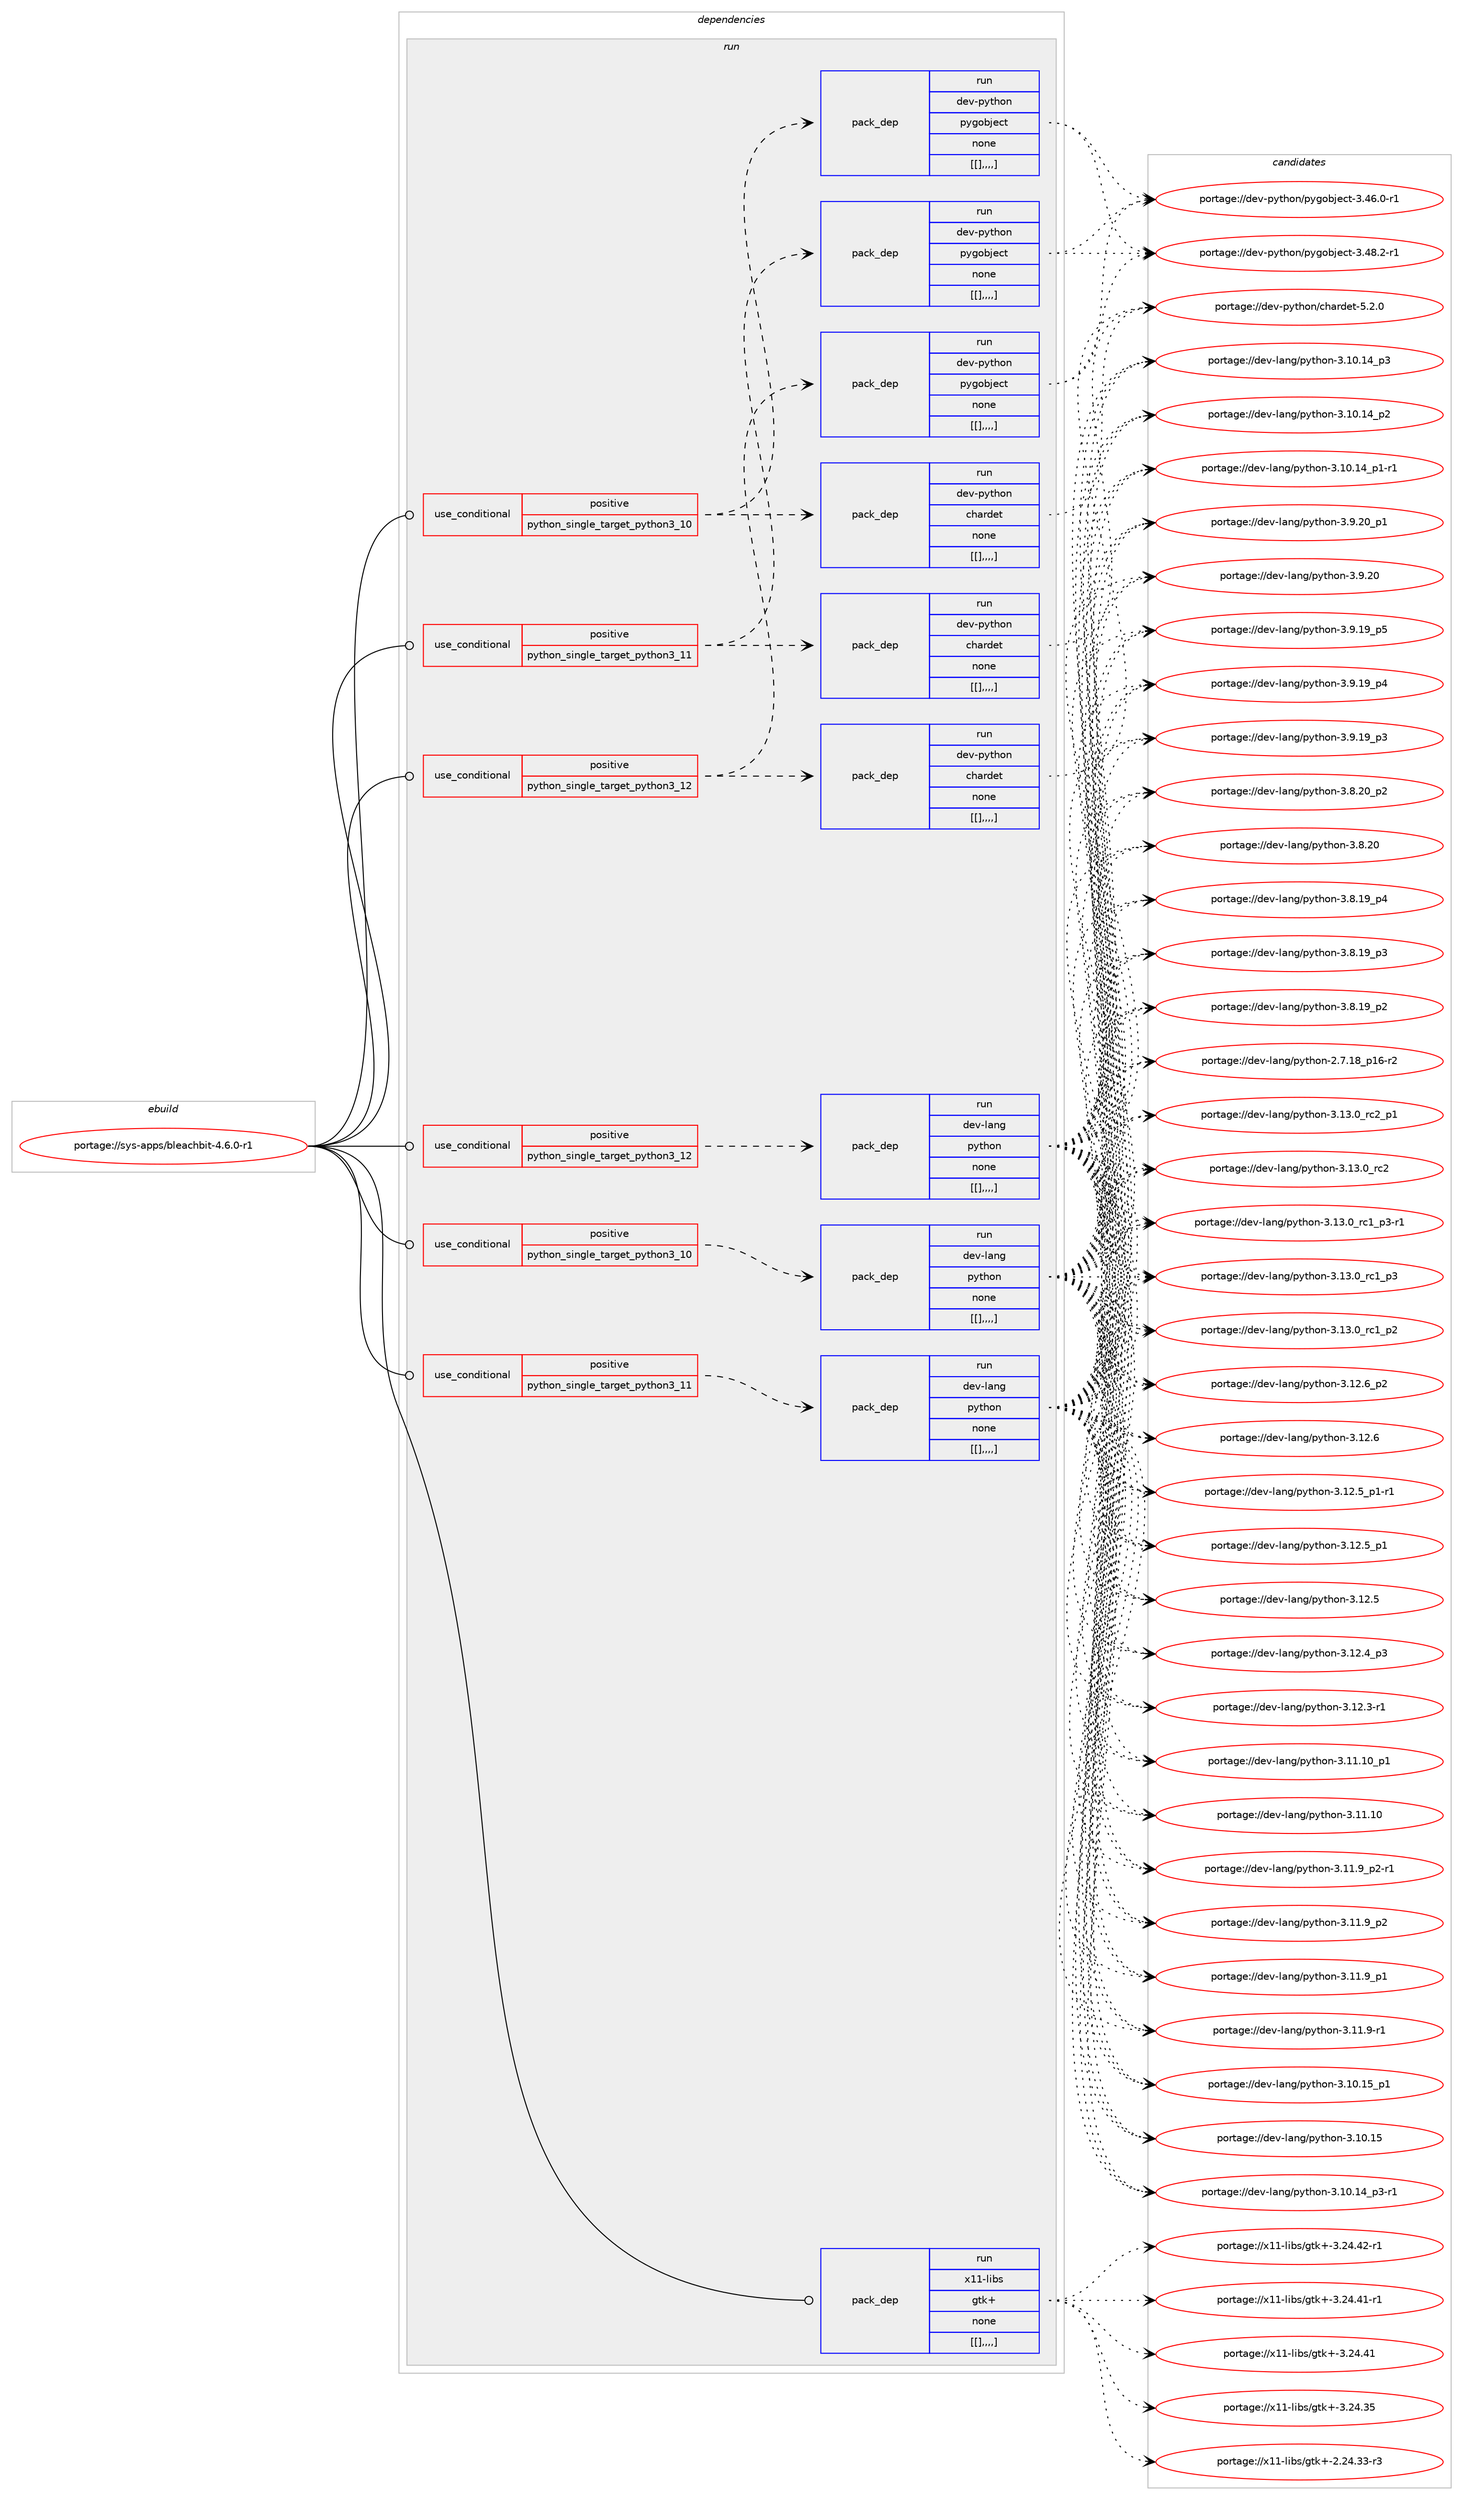digraph prolog {

# *************
# Graph options
# *************

newrank=true;
concentrate=true;
compound=true;
graph [rankdir=LR,fontname=Helvetica,fontsize=10,ranksep=1.5];#, ranksep=2.5, nodesep=0.2];
edge  [arrowhead=vee];
node  [fontname=Helvetica,fontsize=10];

# **********
# The ebuild
# **********

subgraph cluster_leftcol {
color=gray;
label=<<i>ebuild</i>>;
id [label="portage://sys-apps/bleachbit-4.6.0-r1", color=red, width=4, href="../sys-apps/bleachbit-4.6.0-r1.svg"];
}

# ****************
# The dependencies
# ****************

subgraph cluster_midcol {
color=gray;
label=<<i>dependencies</i>>;
subgraph cluster_compile {
fillcolor="#eeeeee";
style=filled;
label=<<i>compile</i>>;
}
subgraph cluster_compileandrun {
fillcolor="#eeeeee";
style=filled;
label=<<i>compile and run</i>>;
}
subgraph cluster_run {
fillcolor="#eeeeee";
style=filled;
label=<<i>run</i>>;
subgraph cond114027 {
dependency428081 [label=<<TABLE BORDER="0" CELLBORDER="1" CELLSPACING="0" CELLPADDING="4"><TR><TD ROWSPAN="3" CELLPADDING="10">use_conditional</TD></TR><TR><TD>positive</TD></TR><TR><TD>python_single_target_python3_10</TD></TR></TABLE>>, shape=none, color=red];
subgraph pack311122 {
dependency428082 [label=<<TABLE BORDER="0" CELLBORDER="1" CELLSPACING="0" CELLPADDING="4" WIDTH="220"><TR><TD ROWSPAN="6" CELLPADDING="30">pack_dep</TD></TR><TR><TD WIDTH="110">run</TD></TR><TR><TD>dev-lang</TD></TR><TR><TD>python</TD></TR><TR><TD>none</TD></TR><TR><TD>[[],,,,]</TD></TR></TABLE>>, shape=none, color=blue];
}
dependency428081:e -> dependency428082:w [weight=20,style="dashed",arrowhead="vee"];
}
id:e -> dependency428081:w [weight=20,style="solid",arrowhead="odot"];
subgraph cond114028 {
dependency428083 [label=<<TABLE BORDER="0" CELLBORDER="1" CELLSPACING="0" CELLPADDING="4"><TR><TD ROWSPAN="3" CELLPADDING="10">use_conditional</TD></TR><TR><TD>positive</TD></TR><TR><TD>python_single_target_python3_10</TD></TR></TABLE>>, shape=none, color=red];
subgraph pack311123 {
dependency428084 [label=<<TABLE BORDER="0" CELLBORDER="1" CELLSPACING="0" CELLPADDING="4" WIDTH="220"><TR><TD ROWSPAN="6" CELLPADDING="30">pack_dep</TD></TR><TR><TD WIDTH="110">run</TD></TR><TR><TD>dev-python</TD></TR><TR><TD>chardet</TD></TR><TR><TD>none</TD></TR><TR><TD>[[],,,,]</TD></TR></TABLE>>, shape=none, color=blue];
}
dependency428083:e -> dependency428084:w [weight=20,style="dashed",arrowhead="vee"];
subgraph pack311124 {
dependency428085 [label=<<TABLE BORDER="0" CELLBORDER="1" CELLSPACING="0" CELLPADDING="4" WIDTH="220"><TR><TD ROWSPAN="6" CELLPADDING="30">pack_dep</TD></TR><TR><TD WIDTH="110">run</TD></TR><TR><TD>dev-python</TD></TR><TR><TD>pygobject</TD></TR><TR><TD>none</TD></TR><TR><TD>[[],,,,]</TD></TR></TABLE>>, shape=none, color=blue];
}
dependency428083:e -> dependency428085:w [weight=20,style="dashed",arrowhead="vee"];
}
id:e -> dependency428083:w [weight=20,style="solid",arrowhead="odot"];
subgraph cond114029 {
dependency428086 [label=<<TABLE BORDER="0" CELLBORDER="1" CELLSPACING="0" CELLPADDING="4"><TR><TD ROWSPAN="3" CELLPADDING="10">use_conditional</TD></TR><TR><TD>positive</TD></TR><TR><TD>python_single_target_python3_11</TD></TR></TABLE>>, shape=none, color=red];
subgraph pack311125 {
dependency428087 [label=<<TABLE BORDER="0" CELLBORDER="1" CELLSPACING="0" CELLPADDING="4" WIDTH="220"><TR><TD ROWSPAN="6" CELLPADDING="30">pack_dep</TD></TR><TR><TD WIDTH="110">run</TD></TR><TR><TD>dev-lang</TD></TR><TR><TD>python</TD></TR><TR><TD>none</TD></TR><TR><TD>[[],,,,]</TD></TR></TABLE>>, shape=none, color=blue];
}
dependency428086:e -> dependency428087:w [weight=20,style="dashed",arrowhead="vee"];
}
id:e -> dependency428086:w [weight=20,style="solid",arrowhead="odot"];
subgraph cond114030 {
dependency428088 [label=<<TABLE BORDER="0" CELLBORDER="1" CELLSPACING="0" CELLPADDING="4"><TR><TD ROWSPAN="3" CELLPADDING="10">use_conditional</TD></TR><TR><TD>positive</TD></TR><TR><TD>python_single_target_python3_11</TD></TR></TABLE>>, shape=none, color=red];
subgraph pack311126 {
dependency428089 [label=<<TABLE BORDER="0" CELLBORDER="1" CELLSPACING="0" CELLPADDING="4" WIDTH="220"><TR><TD ROWSPAN="6" CELLPADDING="30">pack_dep</TD></TR><TR><TD WIDTH="110">run</TD></TR><TR><TD>dev-python</TD></TR><TR><TD>chardet</TD></TR><TR><TD>none</TD></TR><TR><TD>[[],,,,]</TD></TR></TABLE>>, shape=none, color=blue];
}
dependency428088:e -> dependency428089:w [weight=20,style="dashed",arrowhead="vee"];
subgraph pack311127 {
dependency428090 [label=<<TABLE BORDER="0" CELLBORDER="1" CELLSPACING="0" CELLPADDING="4" WIDTH="220"><TR><TD ROWSPAN="6" CELLPADDING="30">pack_dep</TD></TR><TR><TD WIDTH="110">run</TD></TR><TR><TD>dev-python</TD></TR><TR><TD>pygobject</TD></TR><TR><TD>none</TD></TR><TR><TD>[[],,,,]</TD></TR></TABLE>>, shape=none, color=blue];
}
dependency428088:e -> dependency428090:w [weight=20,style="dashed",arrowhead="vee"];
}
id:e -> dependency428088:w [weight=20,style="solid",arrowhead="odot"];
subgraph cond114031 {
dependency428091 [label=<<TABLE BORDER="0" CELLBORDER="1" CELLSPACING="0" CELLPADDING="4"><TR><TD ROWSPAN="3" CELLPADDING="10">use_conditional</TD></TR><TR><TD>positive</TD></TR><TR><TD>python_single_target_python3_12</TD></TR></TABLE>>, shape=none, color=red];
subgraph pack311128 {
dependency428092 [label=<<TABLE BORDER="0" CELLBORDER="1" CELLSPACING="0" CELLPADDING="4" WIDTH="220"><TR><TD ROWSPAN="6" CELLPADDING="30">pack_dep</TD></TR><TR><TD WIDTH="110">run</TD></TR><TR><TD>dev-lang</TD></TR><TR><TD>python</TD></TR><TR><TD>none</TD></TR><TR><TD>[[],,,,]</TD></TR></TABLE>>, shape=none, color=blue];
}
dependency428091:e -> dependency428092:w [weight=20,style="dashed",arrowhead="vee"];
}
id:e -> dependency428091:w [weight=20,style="solid",arrowhead="odot"];
subgraph cond114032 {
dependency428093 [label=<<TABLE BORDER="0" CELLBORDER="1" CELLSPACING="0" CELLPADDING="4"><TR><TD ROWSPAN="3" CELLPADDING="10">use_conditional</TD></TR><TR><TD>positive</TD></TR><TR><TD>python_single_target_python3_12</TD></TR></TABLE>>, shape=none, color=red];
subgraph pack311129 {
dependency428094 [label=<<TABLE BORDER="0" CELLBORDER="1" CELLSPACING="0" CELLPADDING="4" WIDTH="220"><TR><TD ROWSPAN="6" CELLPADDING="30">pack_dep</TD></TR><TR><TD WIDTH="110">run</TD></TR><TR><TD>dev-python</TD></TR><TR><TD>chardet</TD></TR><TR><TD>none</TD></TR><TR><TD>[[],,,,]</TD></TR></TABLE>>, shape=none, color=blue];
}
dependency428093:e -> dependency428094:w [weight=20,style="dashed",arrowhead="vee"];
subgraph pack311130 {
dependency428095 [label=<<TABLE BORDER="0" CELLBORDER="1" CELLSPACING="0" CELLPADDING="4" WIDTH="220"><TR><TD ROWSPAN="6" CELLPADDING="30">pack_dep</TD></TR><TR><TD WIDTH="110">run</TD></TR><TR><TD>dev-python</TD></TR><TR><TD>pygobject</TD></TR><TR><TD>none</TD></TR><TR><TD>[[],,,,]</TD></TR></TABLE>>, shape=none, color=blue];
}
dependency428093:e -> dependency428095:w [weight=20,style="dashed",arrowhead="vee"];
}
id:e -> dependency428093:w [weight=20,style="solid",arrowhead="odot"];
subgraph pack311131 {
dependency428096 [label=<<TABLE BORDER="0" CELLBORDER="1" CELLSPACING="0" CELLPADDING="4" WIDTH="220"><TR><TD ROWSPAN="6" CELLPADDING="30">pack_dep</TD></TR><TR><TD WIDTH="110">run</TD></TR><TR><TD>x11-libs</TD></TR><TR><TD>gtk+</TD></TR><TR><TD>none</TD></TR><TR><TD>[[],,,,]</TD></TR></TABLE>>, shape=none, color=blue];
}
id:e -> dependency428096:w [weight=20,style="solid",arrowhead="odot"];
}
}

# **************
# The candidates
# **************

subgraph cluster_choices {
rank=same;
color=gray;
label=<<i>candidates</i>>;

subgraph choice311122 {
color=black;
nodesep=1;
choice100101118451089711010347112121116104111110455146495146489511499509511249 [label="portage://dev-lang/python-3.13.0_rc2_p1", color=red, width=4,href="../dev-lang/python-3.13.0_rc2_p1.svg"];
choice10010111845108971101034711212111610411111045514649514648951149950 [label="portage://dev-lang/python-3.13.0_rc2", color=red, width=4,href="../dev-lang/python-3.13.0_rc2.svg"];
choice1001011184510897110103471121211161041111104551464951464895114994995112514511449 [label="portage://dev-lang/python-3.13.0_rc1_p3-r1", color=red, width=4,href="../dev-lang/python-3.13.0_rc1_p3-r1.svg"];
choice100101118451089711010347112121116104111110455146495146489511499499511251 [label="portage://dev-lang/python-3.13.0_rc1_p3", color=red, width=4,href="../dev-lang/python-3.13.0_rc1_p3.svg"];
choice100101118451089711010347112121116104111110455146495146489511499499511250 [label="portage://dev-lang/python-3.13.0_rc1_p2", color=red, width=4,href="../dev-lang/python-3.13.0_rc1_p2.svg"];
choice100101118451089711010347112121116104111110455146495046549511250 [label="portage://dev-lang/python-3.12.6_p2", color=red, width=4,href="../dev-lang/python-3.12.6_p2.svg"];
choice10010111845108971101034711212111610411111045514649504654 [label="portage://dev-lang/python-3.12.6", color=red, width=4,href="../dev-lang/python-3.12.6.svg"];
choice1001011184510897110103471121211161041111104551464950465395112494511449 [label="portage://dev-lang/python-3.12.5_p1-r1", color=red, width=4,href="../dev-lang/python-3.12.5_p1-r1.svg"];
choice100101118451089711010347112121116104111110455146495046539511249 [label="portage://dev-lang/python-3.12.5_p1", color=red, width=4,href="../dev-lang/python-3.12.5_p1.svg"];
choice10010111845108971101034711212111610411111045514649504653 [label="portage://dev-lang/python-3.12.5", color=red, width=4,href="../dev-lang/python-3.12.5.svg"];
choice100101118451089711010347112121116104111110455146495046529511251 [label="portage://dev-lang/python-3.12.4_p3", color=red, width=4,href="../dev-lang/python-3.12.4_p3.svg"];
choice100101118451089711010347112121116104111110455146495046514511449 [label="portage://dev-lang/python-3.12.3-r1", color=red, width=4,href="../dev-lang/python-3.12.3-r1.svg"];
choice10010111845108971101034711212111610411111045514649494649489511249 [label="portage://dev-lang/python-3.11.10_p1", color=red, width=4,href="../dev-lang/python-3.11.10_p1.svg"];
choice1001011184510897110103471121211161041111104551464949464948 [label="portage://dev-lang/python-3.11.10", color=red, width=4,href="../dev-lang/python-3.11.10.svg"];
choice1001011184510897110103471121211161041111104551464949465795112504511449 [label="portage://dev-lang/python-3.11.9_p2-r1", color=red, width=4,href="../dev-lang/python-3.11.9_p2-r1.svg"];
choice100101118451089711010347112121116104111110455146494946579511250 [label="portage://dev-lang/python-3.11.9_p2", color=red, width=4,href="../dev-lang/python-3.11.9_p2.svg"];
choice100101118451089711010347112121116104111110455146494946579511249 [label="portage://dev-lang/python-3.11.9_p1", color=red, width=4,href="../dev-lang/python-3.11.9_p1.svg"];
choice100101118451089711010347112121116104111110455146494946574511449 [label="portage://dev-lang/python-3.11.9-r1", color=red, width=4,href="../dev-lang/python-3.11.9-r1.svg"];
choice10010111845108971101034711212111610411111045514649484649539511249 [label="portage://dev-lang/python-3.10.15_p1", color=red, width=4,href="../dev-lang/python-3.10.15_p1.svg"];
choice1001011184510897110103471121211161041111104551464948464953 [label="portage://dev-lang/python-3.10.15", color=red, width=4,href="../dev-lang/python-3.10.15.svg"];
choice100101118451089711010347112121116104111110455146494846495295112514511449 [label="portage://dev-lang/python-3.10.14_p3-r1", color=red, width=4,href="../dev-lang/python-3.10.14_p3-r1.svg"];
choice10010111845108971101034711212111610411111045514649484649529511251 [label="portage://dev-lang/python-3.10.14_p3", color=red, width=4,href="../dev-lang/python-3.10.14_p3.svg"];
choice10010111845108971101034711212111610411111045514649484649529511250 [label="portage://dev-lang/python-3.10.14_p2", color=red, width=4,href="../dev-lang/python-3.10.14_p2.svg"];
choice100101118451089711010347112121116104111110455146494846495295112494511449 [label="portage://dev-lang/python-3.10.14_p1-r1", color=red, width=4,href="../dev-lang/python-3.10.14_p1-r1.svg"];
choice100101118451089711010347112121116104111110455146574650489511249 [label="portage://dev-lang/python-3.9.20_p1", color=red, width=4,href="../dev-lang/python-3.9.20_p1.svg"];
choice10010111845108971101034711212111610411111045514657465048 [label="portage://dev-lang/python-3.9.20", color=red, width=4,href="../dev-lang/python-3.9.20.svg"];
choice100101118451089711010347112121116104111110455146574649579511253 [label="portage://dev-lang/python-3.9.19_p5", color=red, width=4,href="../dev-lang/python-3.9.19_p5.svg"];
choice100101118451089711010347112121116104111110455146574649579511252 [label="portage://dev-lang/python-3.9.19_p4", color=red, width=4,href="../dev-lang/python-3.9.19_p4.svg"];
choice100101118451089711010347112121116104111110455146574649579511251 [label="portage://dev-lang/python-3.9.19_p3", color=red, width=4,href="../dev-lang/python-3.9.19_p3.svg"];
choice100101118451089711010347112121116104111110455146564650489511250 [label="portage://dev-lang/python-3.8.20_p2", color=red, width=4,href="../dev-lang/python-3.8.20_p2.svg"];
choice10010111845108971101034711212111610411111045514656465048 [label="portage://dev-lang/python-3.8.20", color=red, width=4,href="../dev-lang/python-3.8.20.svg"];
choice100101118451089711010347112121116104111110455146564649579511252 [label="portage://dev-lang/python-3.8.19_p4", color=red, width=4,href="../dev-lang/python-3.8.19_p4.svg"];
choice100101118451089711010347112121116104111110455146564649579511251 [label="portage://dev-lang/python-3.8.19_p3", color=red, width=4,href="../dev-lang/python-3.8.19_p3.svg"];
choice100101118451089711010347112121116104111110455146564649579511250 [label="portage://dev-lang/python-3.8.19_p2", color=red, width=4,href="../dev-lang/python-3.8.19_p2.svg"];
choice100101118451089711010347112121116104111110455046554649569511249544511450 [label="portage://dev-lang/python-2.7.18_p16-r2", color=red, width=4,href="../dev-lang/python-2.7.18_p16-r2.svg"];
dependency428082:e -> choice100101118451089711010347112121116104111110455146495146489511499509511249:w [style=dotted,weight="100"];
dependency428082:e -> choice10010111845108971101034711212111610411111045514649514648951149950:w [style=dotted,weight="100"];
dependency428082:e -> choice1001011184510897110103471121211161041111104551464951464895114994995112514511449:w [style=dotted,weight="100"];
dependency428082:e -> choice100101118451089711010347112121116104111110455146495146489511499499511251:w [style=dotted,weight="100"];
dependency428082:e -> choice100101118451089711010347112121116104111110455146495146489511499499511250:w [style=dotted,weight="100"];
dependency428082:e -> choice100101118451089711010347112121116104111110455146495046549511250:w [style=dotted,weight="100"];
dependency428082:e -> choice10010111845108971101034711212111610411111045514649504654:w [style=dotted,weight="100"];
dependency428082:e -> choice1001011184510897110103471121211161041111104551464950465395112494511449:w [style=dotted,weight="100"];
dependency428082:e -> choice100101118451089711010347112121116104111110455146495046539511249:w [style=dotted,weight="100"];
dependency428082:e -> choice10010111845108971101034711212111610411111045514649504653:w [style=dotted,weight="100"];
dependency428082:e -> choice100101118451089711010347112121116104111110455146495046529511251:w [style=dotted,weight="100"];
dependency428082:e -> choice100101118451089711010347112121116104111110455146495046514511449:w [style=dotted,weight="100"];
dependency428082:e -> choice10010111845108971101034711212111610411111045514649494649489511249:w [style=dotted,weight="100"];
dependency428082:e -> choice1001011184510897110103471121211161041111104551464949464948:w [style=dotted,weight="100"];
dependency428082:e -> choice1001011184510897110103471121211161041111104551464949465795112504511449:w [style=dotted,weight="100"];
dependency428082:e -> choice100101118451089711010347112121116104111110455146494946579511250:w [style=dotted,weight="100"];
dependency428082:e -> choice100101118451089711010347112121116104111110455146494946579511249:w [style=dotted,weight="100"];
dependency428082:e -> choice100101118451089711010347112121116104111110455146494946574511449:w [style=dotted,weight="100"];
dependency428082:e -> choice10010111845108971101034711212111610411111045514649484649539511249:w [style=dotted,weight="100"];
dependency428082:e -> choice1001011184510897110103471121211161041111104551464948464953:w [style=dotted,weight="100"];
dependency428082:e -> choice100101118451089711010347112121116104111110455146494846495295112514511449:w [style=dotted,weight="100"];
dependency428082:e -> choice10010111845108971101034711212111610411111045514649484649529511251:w [style=dotted,weight="100"];
dependency428082:e -> choice10010111845108971101034711212111610411111045514649484649529511250:w [style=dotted,weight="100"];
dependency428082:e -> choice100101118451089711010347112121116104111110455146494846495295112494511449:w [style=dotted,weight="100"];
dependency428082:e -> choice100101118451089711010347112121116104111110455146574650489511249:w [style=dotted,weight="100"];
dependency428082:e -> choice10010111845108971101034711212111610411111045514657465048:w [style=dotted,weight="100"];
dependency428082:e -> choice100101118451089711010347112121116104111110455146574649579511253:w [style=dotted,weight="100"];
dependency428082:e -> choice100101118451089711010347112121116104111110455146574649579511252:w [style=dotted,weight="100"];
dependency428082:e -> choice100101118451089711010347112121116104111110455146574649579511251:w [style=dotted,weight="100"];
dependency428082:e -> choice100101118451089711010347112121116104111110455146564650489511250:w [style=dotted,weight="100"];
dependency428082:e -> choice10010111845108971101034711212111610411111045514656465048:w [style=dotted,weight="100"];
dependency428082:e -> choice100101118451089711010347112121116104111110455146564649579511252:w [style=dotted,weight="100"];
dependency428082:e -> choice100101118451089711010347112121116104111110455146564649579511251:w [style=dotted,weight="100"];
dependency428082:e -> choice100101118451089711010347112121116104111110455146564649579511250:w [style=dotted,weight="100"];
dependency428082:e -> choice100101118451089711010347112121116104111110455046554649569511249544511450:w [style=dotted,weight="100"];
}
subgraph choice311123 {
color=black;
nodesep=1;
choice10010111845112121116104111110479910497114100101116455346504648 [label="portage://dev-python/chardet-5.2.0", color=red, width=4,href="../dev-python/chardet-5.2.0.svg"];
dependency428084:e -> choice10010111845112121116104111110479910497114100101116455346504648:w [style=dotted,weight="100"];
}
subgraph choice311124 {
color=black;
nodesep=1;
choice10010111845112121116104111110471121211031119810610199116455146525646504511449 [label="portage://dev-python/pygobject-3.48.2-r1", color=red, width=4,href="../dev-python/pygobject-3.48.2-r1.svg"];
choice10010111845112121116104111110471121211031119810610199116455146525446484511449 [label="portage://dev-python/pygobject-3.46.0-r1", color=red, width=4,href="../dev-python/pygobject-3.46.0-r1.svg"];
dependency428085:e -> choice10010111845112121116104111110471121211031119810610199116455146525646504511449:w [style=dotted,weight="100"];
dependency428085:e -> choice10010111845112121116104111110471121211031119810610199116455146525446484511449:w [style=dotted,weight="100"];
}
subgraph choice311125 {
color=black;
nodesep=1;
choice100101118451089711010347112121116104111110455146495146489511499509511249 [label="portage://dev-lang/python-3.13.0_rc2_p1", color=red, width=4,href="../dev-lang/python-3.13.0_rc2_p1.svg"];
choice10010111845108971101034711212111610411111045514649514648951149950 [label="portage://dev-lang/python-3.13.0_rc2", color=red, width=4,href="../dev-lang/python-3.13.0_rc2.svg"];
choice1001011184510897110103471121211161041111104551464951464895114994995112514511449 [label="portage://dev-lang/python-3.13.0_rc1_p3-r1", color=red, width=4,href="../dev-lang/python-3.13.0_rc1_p3-r1.svg"];
choice100101118451089711010347112121116104111110455146495146489511499499511251 [label="portage://dev-lang/python-3.13.0_rc1_p3", color=red, width=4,href="../dev-lang/python-3.13.0_rc1_p3.svg"];
choice100101118451089711010347112121116104111110455146495146489511499499511250 [label="portage://dev-lang/python-3.13.0_rc1_p2", color=red, width=4,href="../dev-lang/python-3.13.0_rc1_p2.svg"];
choice100101118451089711010347112121116104111110455146495046549511250 [label="portage://dev-lang/python-3.12.6_p2", color=red, width=4,href="../dev-lang/python-3.12.6_p2.svg"];
choice10010111845108971101034711212111610411111045514649504654 [label="portage://dev-lang/python-3.12.6", color=red, width=4,href="../dev-lang/python-3.12.6.svg"];
choice1001011184510897110103471121211161041111104551464950465395112494511449 [label="portage://dev-lang/python-3.12.5_p1-r1", color=red, width=4,href="../dev-lang/python-3.12.5_p1-r1.svg"];
choice100101118451089711010347112121116104111110455146495046539511249 [label="portage://dev-lang/python-3.12.5_p1", color=red, width=4,href="../dev-lang/python-3.12.5_p1.svg"];
choice10010111845108971101034711212111610411111045514649504653 [label="portage://dev-lang/python-3.12.5", color=red, width=4,href="../dev-lang/python-3.12.5.svg"];
choice100101118451089711010347112121116104111110455146495046529511251 [label="portage://dev-lang/python-3.12.4_p3", color=red, width=4,href="../dev-lang/python-3.12.4_p3.svg"];
choice100101118451089711010347112121116104111110455146495046514511449 [label="portage://dev-lang/python-3.12.3-r1", color=red, width=4,href="../dev-lang/python-3.12.3-r1.svg"];
choice10010111845108971101034711212111610411111045514649494649489511249 [label="portage://dev-lang/python-3.11.10_p1", color=red, width=4,href="../dev-lang/python-3.11.10_p1.svg"];
choice1001011184510897110103471121211161041111104551464949464948 [label="portage://dev-lang/python-3.11.10", color=red, width=4,href="../dev-lang/python-3.11.10.svg"];
choice1001011184510897110103471121211161041111104551464949465795112504511449 [label="portage://dev-lang/python-3.11.9_p2-r1", color=red, width=4,href="../dev-lang/python-3.11.9_p2-r1.svg"];
choice100101118451089711010347112121116104111110455146494946579511250 [label="portage://dev-lang/python-3.11.9_p2", color=red, width=4,href="../dev-lang/python-3.11.9_p2.svg"];
choice100101118451089711010347112121116104111110455146494946579511249 [label="portage://dev-lang/python-3.11.9_p1", color=red, width=4,href="../dev-lang/python-3.11.9_p1.svg"];
choice100101118451089711010347112121116104111110455146494946574511449 [label="portage://dev-lang/python-3.11.9-r1", color=red, width=4,href="../dev-lang/python-3.11.9-r1.svg"];
choice10010111845108971101034711212111610411111045514649484649539511249 [label="portage://dev-lang/python-3.10.15_p1", color=red, width=4,href="../dev-lang/python-3.10.15_p1.svg"];
choice1001011184510897110103471121211161041111104551464948464953 [label="portage://dev-lang/python-3.10.15", color=red, width=4,href="../dev-lang/python-3.10.15.svg"];
choice100101118451089711010347112121116104111110455146494846495295112514511449 [label="portage://dev-lang/python-3.10.14_p3-r1", color=red, width=4,href="../dev-lang/python-3.10.14_p3-r1.svg"];
choice10010111845108971101034711212111610411111045514649484649529511251 [label="portage://dev-lang/python-3.10.14_p3", color=red, width=4,href="../dev-lang/python-3.10.14_p3.svg"];
choice10010111845108971101034711212111610411111045514649484649529511250 [label="portage://dev-lang/python-3.10.14_p2", color=red, width=4,href="../dev-lang/python-3.10.14_p2.svg"];
choice100101118451089711010347112121116104111110455146494846495295112494511449 [label="portage://dev-lang/python-3.10.14_p1-r1", color=red, width=4,href="../dev-lang/python-3.10.14_p1-r1.svg"];
choice100101118451089711010347112121116104111110455146574650489511249 [label="portage://dev-lang/python-3.9.20_p1", color=red, width=4,href="../dev-lang/python-3.9.20_p1.svg"];
choice10010111845108971101034711212111610411111045514657465048 [label="portage://dev-lang/python-3.9.20", color=red, width=4,href="../dev-lang/python-3.9.20.svg"];
choice100101118451089711010347112121116104111110455146574649579511253 [label="portage://dev-lang/python-3.9.19_p5", color=red, width=4,href="../dev-lang/python-3.9.19_p5.svg"];
choice100101118451089711010347112121116104111110455146574649579511252 [label="portage://dev-lang/python-3.9.19_p4", color=red, width=4,href="../dev-lang/python-3.9.19_p4.svg"];
choice100101118451089711010347112121116104111110455146574649579511251 [label="portage://dev-lang/python-3.9.19_p3", color=red, width=4,href="../dev-lang/python-3.9.19_p3.svg"];
choice100101118451089711010347112121116104111110455146564650489511250 [label="portage://dev-lang/python-3.8.20_p2", color=red, width=4,href="../dev-lang/python-3.8.20_p2.svg"];
choice10010111845108971101034711212111610411111045514656465048 [label="portage://dev-lang/python-3.8.20", color=red, width=4,href="../dev-lang/python-3.8.20.svg"];
choice100101118451089711010347112121116104111110455146564649579511252 [label="portage://dev-lang/python-3.8.19_p4", color=red, width=4,href="../dev-lang/python-3.8.19_p4.svg"];
choice100101118451089711010347112121116104111110455146564649579511251 [label="portage://dev-lang/python-3.8.19_p3", color=red, width=4,href="../dev-lang/python-3.8.19_p3.svg"];
choice100101118451089711010347112121116104111110455146564649579511250 [label="portage://dev-lang/python-3.8.19_p2", color=red, width=4,href="../dev-lang/python-3.8.19_p2.svg"];
choice100101118451089711010347112121116104111110455046554649569511249544511450 [label="portage://dev-lang/python-2.7.18_p16-r2", color=red, width=4,href="../dev-lang/python-2.7.18_p16-r2.svg"];
dependency428087:e -> choice100101118451089711010347112121116104111110455146495146489511499509511249:w [style=dotted,weight="100"];
dependency428087:e -> choice10010111845108971101034711212111610411111045514649514648951149950:w [style=dotted,weight="100"];
dependency428087:e -> choice1001011184510897110103471121211161041111104551464951464895114994995112514511449:w [style=dotted,weight="100"];
dependency428087:e -> choice100101118451089711010347112121116104111110455146495146489511499499511251:w [style=dotted,weight="100"];
dependency428087:e -> choice100101118451089711010347112121116104111110455146495146489511499499511250:w [style=dotted,weight="100"];
dependency428087:e -> choice100101118451089711010347112121116104111110455146495046549511250:w [style=dotted,weight="100"];
dependency428087:e -> choice10010111845108971101034711212111610411111045514649504654:w [style=dotted,weight="100"];
dependency428087:e -> choice1001011184510897110103471121211161041111104551464950465395112494511449:w [style=dotted,weight="100"];
dependency428087:e -> choice100101118451089711010347112121116104111110455146495046539511249:w [style=dotted,weight="100"];
dependency428087:e -> choice10010111845108971101034711212111610411111045514649504653:w [style=dotted,weight="100"];
dependency428087:e -> choice100101118451089711010347112121116104111110455146495046529511251:w [style=dotted,weight="100"];
dependency428087:e -> choice100101118451089711010347112121116104111110455146495046514511449:w [style=dotted,weight="100"];
dependency428087:e -> choice10010111845108971101034711212111610411111045514649494649489511249:w [style=dotted,weight="100"];
dependency428087:e -> choice1001011184510897110103471121211161041111104551464949464948:w [style=dotted,weight="100"];
dependency428087:e -> choice1001011184510897110103471121211161041111104551464949465795112504511449:w [style=dotted,weight="100"];
dependency428087:e -> choice100101118451089711010347112121116104111110455146494946579511250:w [style=dotted,weight="100"];
dependency428087:e -> choice100101118451089711010347112121116104111110455146494946579511249:w [style=dotted,weight="100"];
dependency428087:e -> choice100101118451089711010347112121116104111110455146494946574511449:w [style=dotted,weight="100"];
dependency428087:e -> choice10010111845108971101034711212111610411111045514649484649539511249:w [style=dotted,weight="100"];
dependency428087:e -> choice1001011184510897110103471121211161041111104551464948464953:w [style=dotted,weight="100"];
dependency428087:e -> choice100101118451089711010347112121116104111110455146494846495295112514511449:w [style=dotted,weight="100"];
dependency428087:e -> choice10010111845108971101034711212111610411111045514649484649529511251:w [style=dotted,weight="100"];
dependency428087:e -> choice10010111845108971101034711212111610411111045514649484649529511250:w [style=dotted,weight="100"];
dependency428087:e -> choice100101118451089711010347112121116104111110455146494846495295112494511449:w [style=dotted,weight="100"];
dependency428087:e -> choice100101118451089711010347112121116104111110455146574650489511249:w [style=dotted,weight="100"];
dependency428087:e -> choice10010111845108971101034711212111610411111045514657465048:w [style=dotted,weight="100"];
dependency428087:e -> choice100101118451089711010347112121116104111110455146574649579511253:w [style=dotted,weight="100"];
dependency428087:e -> choice100101118451089711010347112121116104111110455146574649579511252:w [style=dotted,weight="100"];
dependency428087:e -> choice100101118451089711010347112121116104111110455146574649579511251:w [style=dotted,weight="100"];
dependency428087:e -> choice100101118451089711010347112121116104111110455146564650489511250:w [style=dotted,weight="100"];
dependency428087:e -> choice10010111845108971101034711212111610411111045514656465048:w [style=dotted,weight="100"];
dependency428087:e -> choice100101118451089711010347112121116104111110455146564649579511252:w [style=dotted,weight="100"];
dependency428087:e -> choice100101118451089711010347112121116104111110455146564649579511251:w [style=dotted,weight="100"];
dependency428087:e -> choice100101118451089711010347112121116104111110455146564649579511250:w [style=dotted,weight="100"];
dependency428087:e -> choice100101118451089711010347112121116104111110455046554649569511249544511450:w [style=dotted,weight="100"];
}
subgraph choice311126 {
color=black;
nodesep=1;
choice10010111845112121116104111110479910497114100101116455346504648 [label="portage://dev-python/chardet-5.2.0", color=red, width=4,href="../dev-python/chardet-5.2.0.svg"];
dependency428089:e -> choice10010111845112121116104111110479910497114100101116455346504648:w [style=dotted,weight="100"];
}
subgraph choice311127 {
color=black;
nodesep=1;
choice10010111845112121116104111110471121211031119810610199116455146525646504511449 [label="portage://dev-python/pygobject-3.48.2-r1", color=red, width=4,href="../dev-python/pygobject-3.48.2-r1.svg"];
choice10010111845112121116104111110471121211031119810610199116455146525446484511449 [label="portage://dev-python/pygobject-3.46.0-r1", color=red, width=4,href="../dev-python/pygobject-3.46.0-r1.svg"];
dependency428090:e -> choice10010111845112121116104111110471121211031119810610199116455146525646504511449:w [style=dotted,weight="100"];
dependency428090:e -> choice10010111845112121116104111110471121211031119810610199116455146525446484511449:w [style=dotted,weight="100"];
}
subgraph choice311128 {
color=black;
nodesep=1;
choice100101118451089711010347112121116104111110455146495146489511499509511249 [label="portage://dev-lang/python-3.13.0_rc2_p1", color=red, width=4,href="../dev-lang/python-3.13.0_rc2_p1.svg"];
choice10010111845108971101034711212111610411111045514649514648951149950 [label="portage://dev-lang/python-3.13.0_rc2", color=red, width=4,href="../dev-lang/python-3.13.0_rc2.svg"];
choice1001011184510897110103471121211161041111104551464951464895114994995112514511449 [label="portage://dev-lang/python-3.13.0_rc1_p3-r1", color=red, width=4,href="../dev-lang/python-3.13.0_rc1_p3-r1.svg"];
choice100101118451089711010347112121116104111110455146495146489511499499511251 [label="portage://dev-lang/python-3.13.0_rc1_p3", color=red, width=4,href="../dev-lang/python-3.13.0_rc1_p3.svg"];
choice100101118451089711010347112121116104111110455146495146489511499499511250 [label="portage://dev-lang/python-3.13.0_rc1_p2", color=red, width=4,href="../dev-lang/python-3.13.0_rc1_p2.svg"];
choice100101118451089711010347112121116104111110455146495046549511250 [label="portage://dev-lang/python-3.12.6_p2", color=red, width=4,href="../dev-lang/python-3.12.6_p2.svg"];
choice10010111845108971101034711212111610411111045514649504654 [label="portage://dev-lang/python-3.12.6", color=red, width=4,href="../dev-lang/python-3.12.6.svg"];
choice1001011184510897110103471121211161041111104551464950465395112494511449 [label="portage://dev-lang/python-3.12.5_p1-r1", color=red, width=4,href="../dev-lang/python-3.12.5_p1-r1.svg"];
choice100101118451089711010347112121116104111110455146495046539511249 [label="portage://dev-lang/python-3.12.5_p1", color=red, width=4,href="../dev-lang/python-3.12.5_p1.svg"];
choice10010111845108971101034711212111610411111045514649504653 [label="portage://dev-lang/python-3.12.5", color=red, width=4,href="../dev-lang/python-3.12.5.svg"];
choice100101118451089711010347112121116104111110455146495046529511251 [label="portage://dev-lang/python-3.12.4_p3", color=red, width=4,href="../dev-lang/python-3.12.4_p3.svg"];
choice100101118451089711010347112121116104111110455146495046514511449 [label="portage://dev-lang/python-3.12.3-r1", color=red, width=4,href="../dev-lang/python-3.12.3-r1.svg"];
choice10010111845108971101034711212111610411111045514649494649489511249 [label="portage://dev-lang/python-3.11.10_p1", color=red, width=4,href="../dev-lang/python-3.11.10_p1.svg"];
choice1001011184510897110103471121211161041111104551464949464948 [label="portage://dev-lang/python-3.11.10", color=red, width=4,href="../dev-lang/python-3.11.10.svg"];
choice1001011184510897110103471121211161041111104551464949465795112504511449 [label="portage://dev-lang/python-3.11.9_p2-r1", color=red, width=4,href="../dev-lang/python-3.11.9_p2-r1.svg"];
choice100101118451089711010347112121116104111110455146494946579511250 [label="portage://dev-lang/python-3.11.9_p2", color=red, width=4,href="../dev-lang/python-3.11.9_p2.svg"];
choice100101118451089711010347112121116104111110455146494946579511249 [label="portage://dev-lang/python-3.11.9_p1", color=red, width=4,href="../dev-lang/python-3.11.9_p1.svg"];
choice100101118451089711010347112121116104111110455146494946574511449 [label="portage://dev-lang/python-3.11.9-r1", color=red, width=4,href="../dev-lang/python-3.11.9-r1.svg"];
choice10010111845108971101034711212111610411111045514649484649539511249 [label="portage://dev-lang/python-3.10.15_p1", color=red, width=4,href="../dev-lang/python-3.10.15_p1.svg"];
choice1001011184510897110103471121211161041111104551464948464953 [label="portage://dev-lang/python-3.10.15", color=red, width=4,href="../dev-lang/python-3.10.15.svg"];
choice100101118451089711010347112121116104111110455146494846495295112514511449 [label="portage://dev-lang/python-3.10.14_p3-r1", color=red, width=4,href="../dev-lang/python-3.10.14_p3-r1.svg"];
choice10010111845108971101034711212111610411111045514649484649529511251 [label="portage://dev-lang/python-3.10.14_p3", color=red, width=4,href="../dev-lang/python-3.10.14_p3.svg"];
choice10010111845108971101034711212111610411111045514649484649529511250 [label="portage://dev-lang/python-3.10.14_p2", color=red, width=4,href="../dev-lang/python-3.10.14_p2.svg"];
choice100101118451089711010347112121116104111110455146494846495295112494511449 [label="portage://dev-lang/python-3.10.14_p1-r1", color=red, width=4,href="../dev-lang/python-3.10.14_p1-r1.svg"];
choice100101118451089711010347112121116104111110455146574650489511249 [label="portage://dev-lang/python-3.9.20_p1", color=red, width=4,href="../dev-lang/python-3.9.20_p1.svg"];
choice10010111845108971101034711212111610411111045514657465048 [label="portage://dev-lang/python-3.9.20", color=red, width=4,href="../dev-lang/python-3.9.20.svg"];
choice100101118451089711010347112121116104111110455146574649579511253 [label="portage://dev-lang/python-3.9.19_p5", color=red, width=4,href="../dev-lang/python-3.9.19_p5.svg"];
choice100101118451089711010347112121116104111110455146574649579511252 [label="portage://dev-lang/python-3.9.19_p4", color=red, width=4,href="../dev-lang/python-3.9.19_p4.svg"];
choice100101118451089711010347112121116104111110455146574649579511251 [label="portage://dev-lang/python-3.9.19_p3", color=red, width=4,href="../dev-lang/python-3.9.19_p3.svg"];
choice100101118451089711010347112121116104111110455146564650489511250 [label="portage://dev-lang/python-3.8.20_p2", color=red, width=4,href="../dev-lang/python-3.8.20_p2.svg"];
choice10010111845108971101034711212111610411111045514656465048 [label="portage://dev-lang/python-3.8.20", color=red, width=4,href="../dev-lang/python-3.8.20.svg"];
choice100101118451089711010347112121116104111110455146564649579511252 [label="portage://dev-lang/python-3.8.19_p4", color=red, width=4,href="../dev-lang/python-3.8.19_p4.svg"];
choice100101118451089711010347112121116104111110455146564649579511251 [label="portage://dev-lang/python-3.8.19_p3", color=red, width=4,href="../dev-lang/python-3.8.19_p3.svg"];
choice100101118451089711010347112121116104111110455146564649579511250 [label="portage://dev-lang/python-3.8.19_p2", color=red, width=4,href="../dev-lang/python-3.8.19_p2.svg"];
choice100101118451089711010347112121116104111110455046554649569511249544511450 [label="portage://dev-lang/python-2.7.18_p16-r2", color=red, width=4,href="../dev-lang/python-2.7.18_p16-r2.svg"];
dependency428092:e -> choice100101118451089711010347112121116104111110455146495146489511499509511249:w [style=dotted,weight="100"];
dependency428092:e -> choice10010111845108971101034711212111610411111045514649514648951149950:w [style=dotted,weight="100"];
dependency428092:e -> choice1001011184510897110103471121211161041111104551464951464895114994995112514511449:w [style=dotted,weight="100"];
dependency428092:e -> choice100101118451089711010347112121116104111110455146495146489511499499511251:w [style=dotted,weight="100"];
dependency428092:e -> choice100101118451089711010347112121116104111110455146495146489511499499511250:w [style=dotted,weight="100"];
dependency428092:e -> choice100101118451089711010347112121116104111110455146495046549511250:w [style=dotted,weight="100"];
dependency428092:e -> choice10010111845108971101034711212111610411111045514649504654:w [style=dotted,weight="100"];
dependency428092:e -> choice1001011184510897110103471121211161041111104551464950465395112494511449:w [style=dotted,weight="100"];
dependency428092:e -> choice100101118451089711010347112121116104111110455146495046539511249:w [style=dotted,weight="100"];
dependency428092:e -> choice10010111845108971101034711212111610411111045514649504653:w [style=dotted,weight="100"];
dependency428092:e -> choice100101118451089711010347112121116104111110455146495046529511251:w [style=dotted,weight="100"];
dependency428092:e -> choice100101118451089711010347112121116104111110455146495046514511449:w [style=dotted,weight="100"];
dependency428092:e -> choice10010111845108971101034711212111610411111045514649494649489511249:w [style=dotted,weight="100"];
dependency428092:e -> choice1001011184510897110103471121211161041111104551464949464948:w [style=dotted,weight="100"];
dependency428092:e -> choice1001011184510897110103471121211161041111104551464949465795112504511449:w [style=dotted,weight="100"];
dependency428092:e -> choice100101118451089711010347112121116104111110455146494946579511250:w [style=dotted,weight="100"];
dependency428092:e -> choice100101118451089711010347112121116104111110455146494946579511249:w [style=dotted,weight="100"];
dependency428092:e -> choice100101118451089711010347112121116104111110455146494946574511449:w [style=dotted,weight="100"];
dependency428092:e -> choice10010111845108971101034711212111610411111045514649484649539511249:w [style=dotted,weight="100"];
dependency428092:e -> choice1001011184510897110103471121211161041111104551464948464953:w [style=dotted,weight="100"];
dependency428092:e -> choice100101118451089711010347112121116104111110455146494846495295112514511449:w [style=dotted,weight="100"];
dependency428092:e -> choice10010111845108971101034711212111610411111045514649484649529511251:w [style=dotted,weight="100"];
dependency428092:e -> choice10010111845108971101034711212111610411111045514649484649529511250:w [style=dotted,weight="100"];
dependency428092:e -> choice100101118451089711010347112121116104111110455146494846495295112494511449:w [style=dotted,weight="100"];
dependency428092:e -> choice100101118451089711010347112121116104111110455146574650489511249:w [style=dotted,weight="100"];
dependency428092:e -> choice10010111845108971101034711212111610411111045514657465048:w [style=dotted,weight="100"];
dependency428092:e -> choice100101118451089711010347112121116104111110455146574649579511253:w [style=dotted,weight="100"];
dependency428092:e -> choice100101118451089711010347112121116104111110455146574649579511252:w [style=dotted,weight="100"];
dependency428092:e -> choice100101118451089711010347112121116104111110455146574649579511251:w [style=dotted,weight="100"];
dependency428092:e -> choice100101118451089711010347112121116104111110455146564650489511250:w [style=dotted,weight="100"];
dependency428092:e -> choice10010111845108971101034711212111610411111045514656465048:w [style=dotted,weight="100"];
dependency428092:e -> choice100101118451089711010347112121116104111110455146564649579511252:w [style=dotted,weight="100"];
dependency428092:e -> choice100101118451089711010347112121116104111110455146564649579511251:w [style=dotted,weight="100"];
dependency428092:e -> choice100101118451089711010347112121116104111110455146564649579511250:w [style=dotted,weight="100"];
dependency428092:e -> choice100101118451089711010347112121116104111110455046554649569511249544511450:w [style=dotted,weight="100"];
}
subgraph choice311129 {
color=black;
nodesep=1;
choice10010111845112121116104111110479910497114100101116455346504648 [label="portage://dev-python/chardet-5.2.0", color=red, width=4,href="../dev-python/chardet-5.2.0.svg"];
dependency428094:e -> choice10010111845112121116104111110479910497114100101116455346504648:w [style=dotted,weight="100"];
}
subgraph choice311130 {
color=black;
nodesep=1;
choice10010111845112121116104111110471121211031119810610199116455146525646504511449 [label="portage://dev-python/pygobject-3.48.2-r1", color=red, width=4,href="../dev-python/pygobject-3.48.2-r1.svg"];
choice10010111845112121116104111110471121211031119810610199116455146525446484511449 [label="portage://dev-python/pygobject-3.46.0-r1", color=red, width=4,href="../dev-python/pygobject-3.46.0-r1.svg"];
dependency428095:e -> choice10010111845112121116104111110471121211031119810610199116455146525646504511449:w [style=dotted,weight="100"];
dependency428095:e -> choice10010111845112121116104111110471121211031119810610199116455146525446484511449:w [style=dotted,weight="100"];
}
subgraph choice311131 {
color=black;
nodesep=1;
choice12049494510810598115471031161074345514650524652504511449 [label="portage://x11-libs/gtk+-3.24.42-r1", color=red, width=4,href="../x11-libs/gtk+-3.24.42-r1.svg"];
choice12049494510810598115471031161074345514650524652494511449 [label="portage://x11-libs/gtk+-3.24.41-r1", color=red, width=4,href="../x11-libs/gtk+-3.24.41-r1.svg"];
choice1204949451081059811547103116107434551465052465249 [label="portage://x11-libs/gtk+-3.24.41", color=red, width=4,href="../x11-libs/gtk+-3.24.41.svg"];
choice1204949451081059811547103116107434551465052465153 [label="portage://x11-libs/gtk+-3.24.35", color=red, width=4,href="../x11-libs/gtk+-3.24.35.svg"];
choice12049494510810598115471031161074345504650524651514511451 [label="portage://x11-libs/gtk+-2.24.33-r3", color=red, width=4,href="../x11-libs/gtk+-2.24.33-r3.svg"];
dependency428096:e -> choice12049494510810598115471031161074345514650524652504511449:w [style=dotted,weight="100"];
dependency428096:e -> choice12049494510810598115471031161074345514650524652494511449:w [style=dotted,weight="100"];
dependency428096:e -> choice1204949451081059811547103116107434551465052465249:w [style=dotted,weight="100"];
dependency428096:e -> choice1204949451081059811547103116107434551465052465153:w [style=dotted,weight="100"];
dependency428096:e -> choice12049494510810598115471031161074345504650524651514511451:w [style=dotted,weight="100"];
}
}

}
